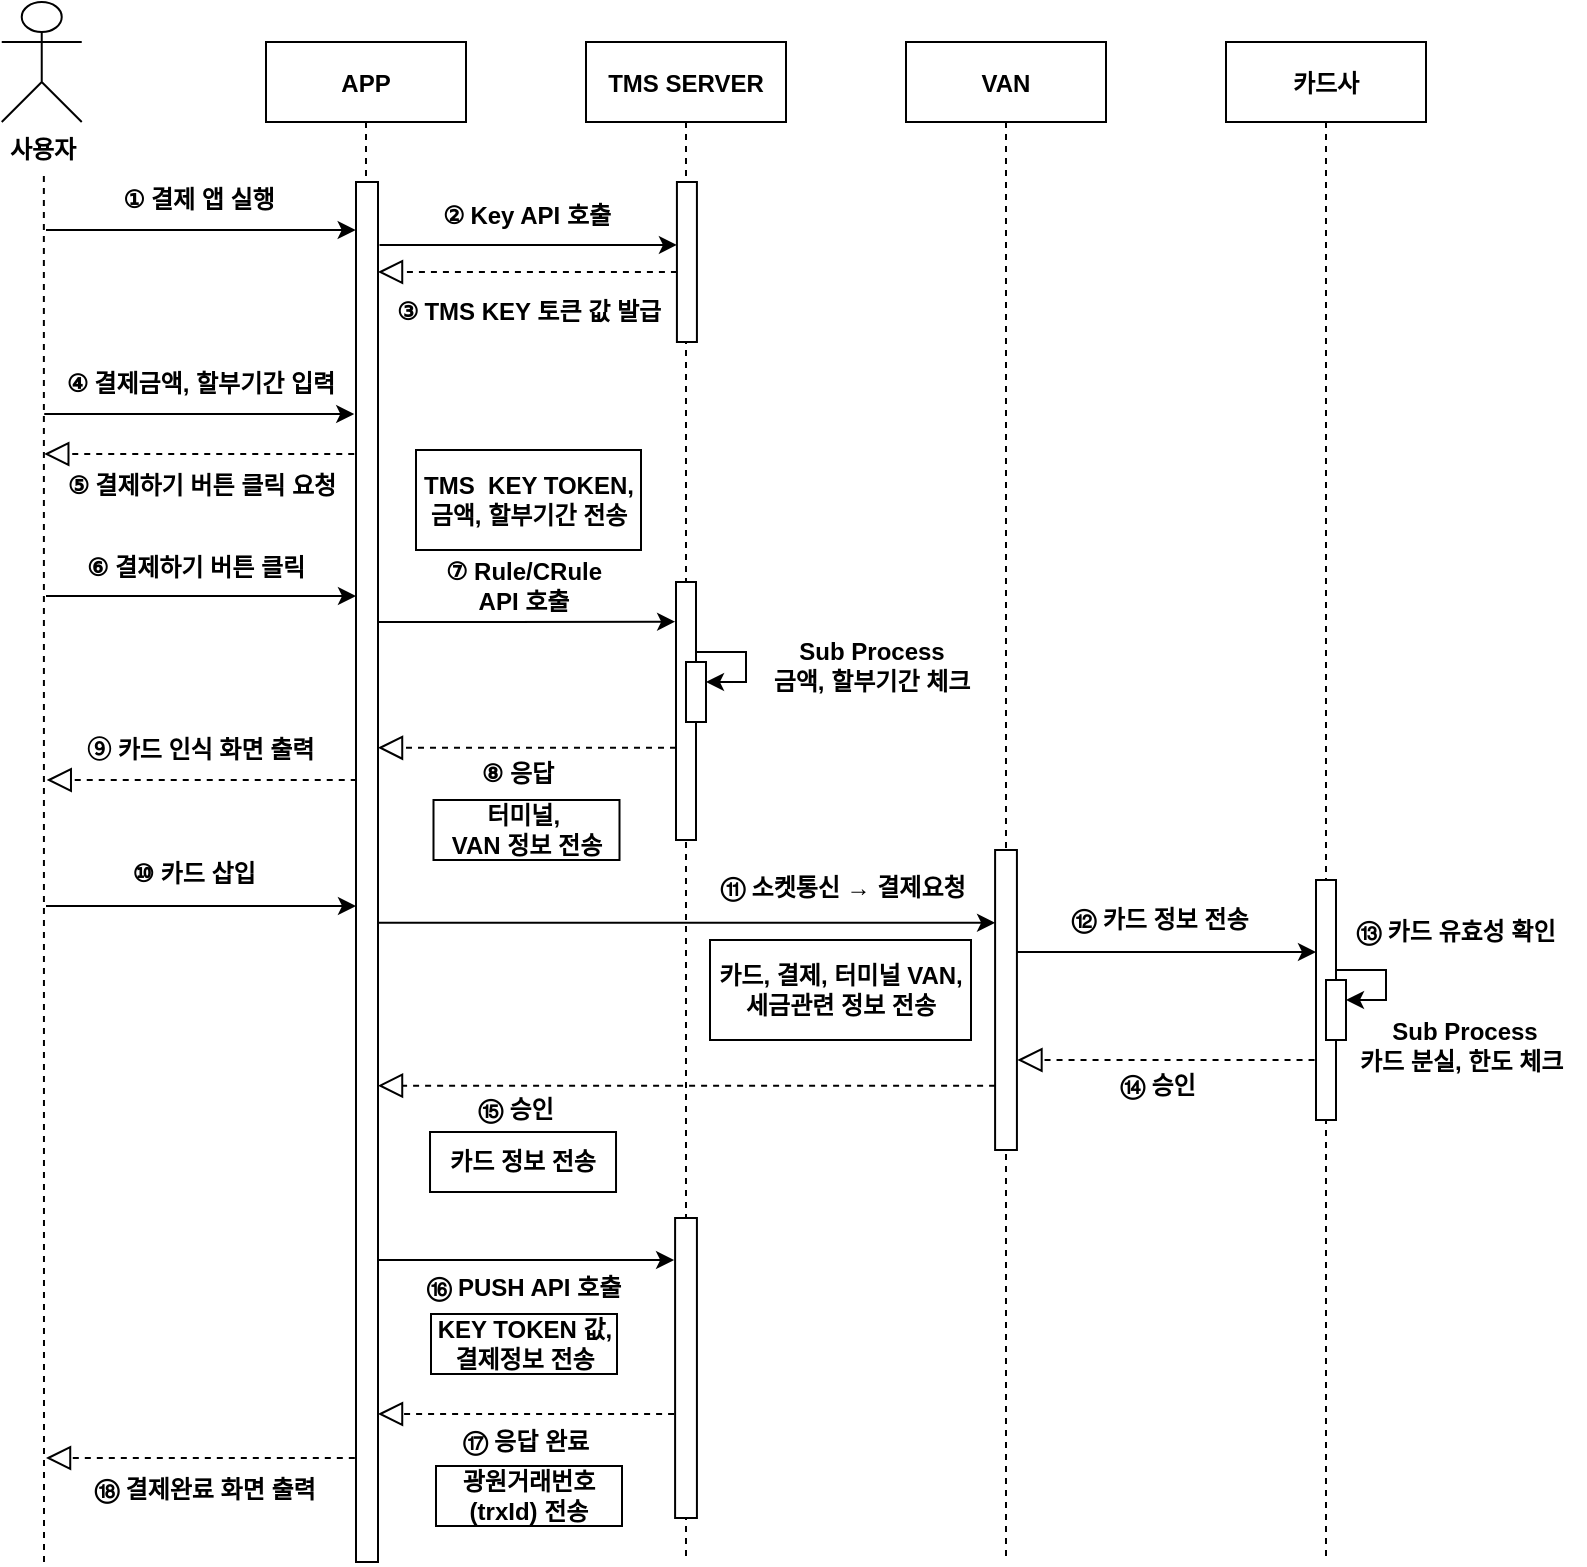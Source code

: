 <mxfile version="13.9.6" type="github">
  <diagram id="kgpKYQtTHZ0yAKxKKP6v" name="Page-1">
    <mxGraphModel dx="1563" dy="586" grid="0" gridSize="10" guides="1" tooltips="1" connect="1" arrows="1" fold="1" page="0" pageScale="1" pageWidth="1100" pageHeight="850" background="#FFFFFF" math="0" shadow="0">
      <root>
        <mxCell id="0" />
        <mxCell id="1" parent="0" />
        <mxCell id="wkqNDu4oZNAe2_1UIhFU-5" value="APP" style="shape=umlLifeline;perimeter=lifelinePerimeter;container=1;collapsible=0;recursiveResize=0;rounded=0;shadow=0;strokeWidth=1;fontSize=12;fontStyle=1" parent="1" vertex="1">
          <mxGeometry x="-130" y="360" width="100" height="760" as="geometry" />
        </mxCell>
        <mxCell id="wkqNDu4oZNAe2_1UIhFU-6" value="" style="points=[];perimeter=orthogonalPerimeter;rounded=0;shadow=0;strokeWidth=1;fontSize=12;fontStyle=1" parent="wkqNDu4oZNAe2_1UIhFU-5" vertex="1">
          <mxGeometry x="45" y="70" width="11" height="690" as="geometry" />
        </mxCell>
        <mxCell id="wkqNDu4oZNAe2_1UIhFU-16" value="VAN" style="shape=umlLifeline;perimeter=lifelinePerimeter;container=1;collapsible=0;recursiveResize=0;rounded=0;shadow=0;strokeWidth=1;fontSize=12;fontStyle=1" parent="1" vertex="1">
          <mxGeometry x="190" y="360" width="100" height="760" as="geometry" />
        </mxCell>
        <mxCell id="Cnj2iCvaiaWYSwRsUYoD-5" value="" style="points=[];perimeter=orthogonalPerimeter;rounded=0;shadow=0;strokeWidth=1;fontSize=12;fontStyle=1" vertex="1" parent="wkqNDu4oZNAe2_1UIhFU-16">
          <mxGeometry x="44.55" y="404" width="10.91" height="150" as="geometry" />
        </mxCell>
        <mxCell id="wkqNDu4oZNAe2_1UIhFU-17" value="TMS SERVER" style="shape=umlLifeline;perimeter=lifelinePerimeter;container=1;collapsible=0;recursiveResize=0;rounded=0;shadow=0;strokeWidth=1;size=40;fontSize=12;fontStyle=1" parent="1" vertex="1">
          <mxGeometry x="30" y="360" width="100" height="760" as="geometry" />
        </mxCell>
        <mxCell id="wkqNDu4oZNAe2_1UIhFU-38" value="" style="edgeStyle=orthogonalEdgeStyle;rounded=0;orthogonalLoop=1;jettySize=auto;html=1;startArrow=none;startFill=0;fontSize=12;fontStyle=1" parent="wkqNDu4oZNAe2_1UIhFU-17" target="wkqNDu4oZNAe2_1UIhFU-33" edge="1">
          <mxGeometry relative="1" as="geometry">
            <mxPoint x="70" y="320" as="targetPoint" />
            <Array as="points">
              <mxPoint x="80" y="305" />
              <mxPoint x="80" y="320" />
            </Array>
            <mxPoint x="50.0" y="305" as="sourcePoint" />
          </mxGeometry>
        </mxCell>
        <mxCell id="Cnj2iCvaiaWYSwRsUYoD-9" value="" style="points=[];perimeter=orthogonalPerimeter;rounded=0;shadow=0;strokeWidth=1;fontSize=12;fontStyle=1" vertex="1" parent="wkqNDu4oZNAe2_1UIhFU-17">
          <mxGeometry x="45" y="270" width="10" height="129" as="geometry" />
        </mxCell>
        <mxCell id="wkqNDu4oZNAe2_1UIhFU-33" value="" style="points=[];perimeter=orthogonalPerimeter;rounded=0;shadow=0;strokeWidth=1;fontSize=12;fontStyle=1" parent="wkqNDu4oZNAe2_1UIhFU-17" vertex="1">
          <mxGeometry x="50" y="310" width="10" height="30" as="geometry" />
        </mxCell>
        <mxCell id="Cnj2iCvaiaWYSwRsUYoD-23" value="" style="points=[];perimeter=orthogonalPerimeter;rounded=0;shadow=0;strokeWidth=1;fontSize=12;fontStyle=1" vertex="1" parent="wkqNDu4oZNAe2_1UIhFU-17">
          <mxGeometry x="44.55" y="588" width="10.91" height="150" as="geometry" />
        </mxCell>
        <mxCell id="Cnj2iCvaiaWYSwRsUYoD-34" value="" style="points=[];perimeter=orthogonalPerimeter;rounded=0;shadow=0;strokeWidth=1;fontSize=12;fontStyle=1" vertex="1" parent="wkqNDu4oZNAe2_1UIhFU-17">
          <mxGeometry x="45.46" y="70" width="10" height="80" as="geometry" />
        </mxCell>
        <mxCell id="wkqNDu4oZNAe2_1UIhFU-18" value="카드사" style="shape=umlLifeline;perimeter=lifelinePerimeter;container=1;collapsible=0;recursiveResize=0;rounded=0;shadow=0;strokeWidth=1;fontSize=12;fontStyle=1" parent="1" vertex="1">
          <mxGeometry x="350" y="360" width="100" height="760" as="geometry" />
        </mxCell>
        <mxCell id="Cnj2iCvaiaWYSwRsUYoD-10" value="" style="edgeStyle=orthogonalEdgeStyle;rounded=0;orthogonalLoop=1;jettySize=auto;html=1;startArrow=none;startFill=0;fontSize=12;fontStyle=1" edge="1" parent="wkqNDu4oZNAe2_1UIhFU-18" target="Cnj2iCvaiaWYSwRsUYoD-12">
          <mxGeometry relative="1" as="geometry">
            <mxPoint x="40" y="119" as="targetPoint" />
            <Array as="points">
              <mxPoint x="80" y="464" />
              <mxPoint x="80" y="479" />
            </Array>
            <mxPoint x="50.0" y="464" as="sourcePoint" />
          </mxGeometry>
        </mxCell>
        <mxCell id="Cnj2iCvaiaWYSwRsUYoD-11" value="" style="points=[];perimeter=orthogonalPerimeter;rounded=0;shadow=0;strokeWidth=1;fontSize=12;fontStyle=1" vertex="1" parent="wkqNDu4oZNAe2_1UIhFU-18">
          <mxGeometry x="45" y="419" width="10" height="120" as="geometry" />
        </mxCell>
        <mxCell id="Cnj2iCvaiaWYSwRsUYoD-12" value="" style="points=[];perimeter=orthogonalPerimeter;rounded=0;shadow=0;strokeWidth=1;fontSize=12;fontStyle=1" vertex="1" parent="wkqNDu4oZNAe2_1UIhFU-18">
          <mxGeometry x="50" y="469" width="10" height="30" as="geometry" />
        </mxCell>
        <mxCell id="wkqNDu4oZNAe2_1UIhFU-19" value="사용자" style="shape=umlActor;verticalLabelPosition=bottom;verticalAlign=top;html=1;outlineConnect=0;fontSize=12;fontStyle=1" parent="1" vertex="1">
          <mxGeometry x="-262.13" y="340" width="40" height="60" as="geometry" />
        </mxCell>
        <mxCell id="wkqNDu4oZNAe2_1UIhFU-23" value="" style="endArrow=classic;html=1;fontSize=12;fontStyle=1" parent="1" edge="1">
          <mxGeometry width="50" height="50" relative="1" as="geometry">
            <mxPoint x="-240" y="637" as="sourcePoint" />
            <mxPoint x="-85" y="637" as="targetPoint" />
          </mxGeometry>
        </mxCell>
        <mxCell id="wkqNDu4oZNAe2_1UIhFU-25" value="&lt;font style=&quot;font-size: 12px;&quot;&gt;&lt;span lang=&quot;EN-US&quot; style=&quot;line-height: 125%; font-family: &amp;quot;맑은 고딕&amp;quot;; font-size: 12px;&quot;&gt;⑥&lt;/span&gt;&amp;nbsp;결제하기 버튼 클릭&lt;/font&gt;" style="text;html=1;strokeColor=none;fillColor=none;align=center;verticalAlign=middle;whiteSpace=wrap;rounded=0;fontSize=12;fontStyle=1" parent="1" vertex="1">
          <mxGeometry x="-226.49" y="606" width="122.13" height="33" as="geometry" />
        </mxCell>
        <mxCell id="wkqNDu4oZNAe2_1UIhFU-35" value="&lt;font style=&quot;font-size: 12px&quot;&gt;&lt;span lang=&quot;EN-US&quot; style=&quot;line-height: 125% ; font-family: &amp;#34;맑은 고딕&amp;#34; ; font-size: 12px&quot;&gt;⑦&lt;/span&gt;&amp;nbsp;Rule/CRule &lt;br&gt;API 호출&lt;/font&gt;" style="text;html=1;strokeColor=none;fillColor=none;align=center;verticalAlign=middle;whiteSpace=wrap;rounded=0;fontSize=12;fontStyle=1" parent="1" vertex="1">
          <mxGeometry x="-60.49" y="622" width="118" height="20" as="geometry" />
        </mxCell>
        <mxCell id="wkqNDu4oZNAe2_1UIhFU-36" value="&lt;span style=&quot;font-size: 12px;&quot;&gt;TMS&amp;nbsp; KEY TOKEN,&lt;br style=&quot;font-size: 12px;&quot;&gt;금액, 할부기간 전송&lt;br style=&quot;font-size: 12px;&quot;&gt;&lt;/span&gt;" style="rounded=0;whiteSpace=wrap;html=1;fontSize=12;fontStyle=1" parent="1" vertex="1">
          <mxGeometry x="-55" y="564" width="112.5" height="50" as="geometry" />
        </mxCell>
        <mxCell id="wkqNDu4oZNAe2_1UIhFU-39" value="" style="startArrow=none;startFill=0;startSize=7;endArrow=block;endFill=0;endSize=10;dashed=1;html=1;fontSize=12;fontStyle=1" parent="1" edge="1">
          <mxGeometry width="100" relative="1" as="geometry">
            <mxPoint x="75" y="712.88" as="sourcePoint" />
            <mxPoint x="-74" y="712.88" as="targetPoint" />
            <Array as="points">
              <mxPoint x="-0.46" y="712.88" />
            </Array>
          </mxGeometry>
        </mxCell>
        <mxCell id="wkqNDu4oZNAe2_1UIhFU-41" value="" style="endArrow=classic;html=1;entryX=-0.043;entryY=0.154;entryDx=0;entryDy=0;entryPerimeter=0;fontSize=12;fontStyle=1" parent="1" edge="1" target="Cnj2iCvaiaWYSwRsUYoD-9">
          <mxGeometry width="50" height="50" relative="1" as="geometry">
            <mxPoint x="-74" y="650.02" as="sourcePoint" />
            <mxPoint x="72" y="650" as="targetPoint" />
          </mxGeometry>
        </mxCell>
        <mxCell id="wkqNDu4oZNAe2_1UIhFU-42" value="&lt;font style=&quot;font-size: 12px;&quot;&gt;&lt;span lang=&quot;EN-US&quot; style=&quot;line-height: 125%; font-family: &amp;quot;맑은 고딕&amp;quot;; font-size: 12px;&quot;&gt;⑧&lt;/span&gt;&amp;nbsp;응답&lt;br style=&quot;font-size: 12px;&quot;&gt;&lt;/font&gt;" style="text;html=1;strokeColor=none;fillColor=none;align=center;verticalAlign=middle;whiteSpace=wrap;rounded=0;fontSize=12;fontStyle=1" parent="1" vertex="1">
          <mxGeometry x="-63" y="716" width="118" height="20" as="geometry" />
        </mxCell>
        <mxCell id="wkqNDu4oZNAe2_1UIhFU-43" value="" style="startArrow=none;startFill=0;startSize=7;endArrow=block;endFill=0;endSize=10;dashed=1;html=1;fontSize=12;fontStyle=1" parent="1" edge="1">
          <mxGeometry width="100" relative="1" as="geometry">
            <mxPoint x="-84.63" y="729" as="sourcePoint" />
            <mxPoint x="-239.63" y="729" as="targetPoint" />
            <Array as="points">
              <mxPoint x="-155.13" y="729" />
            </Array>
          </mxGeometry>
        </mxCell>
        <mxCell id="wkqNDu4oZNAe2_1UIhFU-44" value="&lt;font style=&quot;font-size: 12px;&quot;&gt;⑨ 카드 인식 화면 출력&amp;nbsp;&lt;/font&gt;" style="text;html=1;strokeColor=none;fillColor=none;align=center;verticalAlign=middle;whiteSpace=wrap;rounded=0;fontSize=12;fontStyle=1" parent="1" vertex="1">
          <mxGeometry x="-226.49" y="704" width="129.76" height="20" as="geometry" />
        </mxCell>
        <mxCell id="wkqNDu4oZNAe2_1UIhFU-45" value="&lt;span style=&quot;font-size: 12px;&quot;&gt;Sub Process&lt;br style=&quot;font-size: 12px;&quot;&gt;금액, 할부기간 체크&lt;br style=&quot;font-size: 12px;&quot;&gt;&lt;/span&gt;" style="text;html=1;strokeColor=none;fillColor=none;align=center;verticalAlign=middle;whiteSpace=wrap;rounded=0;fontSize=12;fontStyle=1" parent="1" vertex="1">
          <mxGeometry x="114" y="662" width="118" height="20" as="geometry" />
        </mxCell>
        <mxCell id="Cnj2iCvaiaWYSwRsUYoD-1" value="" style="endArrow=classic;html=1;fontSize=12;fontStyle=1" edge="1" parent="1">
          <mxGeometry width="50" height="50" relative="1" as="geometry">
            <mxPoint x="-240" y="792" as="sourcePoint" />
            <mxPoint x="-85.0" y="792" as="targetPoint" />
          </mxGeometry>
        </mxCell>
        <mxCell id="Cnj2iCvaiaWYSwRsUYoD-2" value="&lt;font style=&quot;font-size: 12px;&quot;&gt;&lt;span lang=&quot;EN-US&quot; style=&quot;line-height: 125%; font-family: &amp;quot;맑은 고딕&amp;quot;; font-size: 12px;&quot;&gt;⑩&lt;/span&gt;&amp;nbsp;카드 삽입&lt;/font&gt;" style="text;html=1;strokeColor=none;fillColor=none;align=center;verticalAlign=middle;whiteSpace=wrap;rounded=0;fontSize=12;fontStyle=1" vertex="1" parent="1">
          <mxGeometry x="-211.5" y="766" width="90" height="20" as="geometry" />
        </mxCell>
        <mxCell id="Cnj2iCvaiaWYSwRsUYoD-6" value="" style="endArrow=classic;html=1;fontSize=12;fontStyle=1" edge="1" parent="1">
          <mxGeometry width="50" height="50" relative="1" as="geometry">
            <mxPoint x="-74" y="800.4" as="sourcePoint" />
            <mxPoint x="234.55" y="800.4" as="targetPoint" />
          </mxGeometry>
        </mxCell>
        <mxCell id="Cnj2iCvaiaWYSwRsUYoD-7" value="&lt;font style=&quot;font-size: 12px;&quot;&gt;&lt;span lang=&quot;EN-US&quot; style=&quot;line-height: 125%; font-family: &amp;quot;맑은 고딕&amp;quot;; font-size: 12px;&quot;&gt;⑪&lt;/span&gt;&amp;nbsp;소켓통신 → 결제요청&lt;/font&gt;" style="text;html=1;strokeColor=none;fillColor=none;align=center;verticalAlign=middle;whiteSpace=wrap;rounded=0;fontSize=12;fontStyle=1" vertex="1" parent="1">
          <mxGeometry x="91" y="773" width="135" height="20" as="geometry" />
        </mxCell>
        <mxCell id="Cnj2iCvaiaWYSwRsUYoD-8" value="&lt;span style=&quot;font-size: 12px;&quot;&gt;카드, 결제, 터미널 VAN, 세금관련 정보 전송&lt;br style=&quot;font-size: 12px;&quot;&gt;&lt;/span&gt;" style="rounded=0;whiteSpace=wrap;html=1;fontSize=12;fontStyle=1" vertex="1" parent="1">
          <mxGeometry x="92" y="809" width="130.5" height="50" as="geometry" />
        </mxCell>
        <mxCell id="Cnj2iCvaiaWYSwRsUYoD-13" value="" style="endArrow=classic;html=1;fontSize=12;fontStyle=1" edge="1" parent="1" target="Cnj2iCvaiaWYSwRsUYoD-11">
          <mxGeometry width="50" height="50" relative="1" as="geometry">
            <mxPoint x="245.46" y="815" as="sourcePoint" />
            <mxPoint x="392.96" y="815" as="targetPoint" />
          </mxGeometry>
        </mxCell>
        <mxCell id="Cnj2iCvaiaWYSwRsUYoD-14" value="&lt;font style=&quot;font-size: 12px;&quot;&gt;&lt;span lang=&quot;EN-US&quot; style=&quot;line-height: 125%; font-family: &amp;quot;맑은 고딕&amp;quot;; font-size: 12px;&quot;&gt;⑫&lt;/span&gt;&amp;nbsp;카드 정보 전송&lt;/font&gt;" style="text;html=1;strokeColor=none;fillColor=none;align=center;verticalAlign=middle;whiteSpace=wrap;rounded=0;fontSize=12;fontStyle=1" vertex="1" parent="1">
          <mxGeometry x="257" y="789" width="120" height="20" as="geometry" />
        </mxCell>
        <mxCell id="Cnj2iCvaiaWYSwRsUYoD-15" value="&lt;font style=&quot;font-size: 12px;&quot;&gt;&lt;span lang=&quot;EN-US&quot; style=&quot;line-height: 125%; font-family: &amp;quot;맑은 고딕&amp;quot;; font-size: 12px;&quot;&gt;⑬&lt;/span&gt;&amp;nbsp;카드 유효성 확인&lt;/font&gt;&lt;span style=&quot;font-size: 12px;&quot;&gt;&lt;br style=&quot;font-size: 12px;&quot;&gt;&lt;/span&gt;" style="text;html=1;strokeColor=none;fillColor=none;align=center;verticalAlign=middle;whiteSpace=wrap;rounded=0;fontSize=12;fontStyle=1" vertex="1" parent="1">
          <mxGeometry x="405" y="795" width="120" height="20" as="geometry" />
        </mxCell>
        <mxCell id="Cnj2iCvaiaWYSwRsUYoD-16" value="&lt;font style=&quot;font-size: 12px;&quot;&gt;&lt;span lang=&quot;EN-US&quot; style=&quot;line-height: 125%; font-family: &amp;quot;맑은 고딕&amp;quot;; font-size: 12px;&quot;&gt;⑭&lt;/span&gt;&amp;nbsp;승인&lt;/font&gt;" style="text;html=1;strokeColor=none;fillColor=none;align=center;verticalAlign=middle;whiteSpace=wrap;rounded=0;fontSize=12;fontStyle=1" vertex="1" parent="1">
          <mxGeometry x="256" y="872" width="120" height="20" as="geometry" />
        </mxCell>
        <mxCell id="Cnj2iCvaiaWYSwRsUYoD-19" value="" style="startArrow=none;startFill=0;startSize=7;endArrow=block;endFill=0;endSize=10;dashed=1;html=1;fontSize=12;fontStyle=1" edge="1" parent="1">
          <mxGeometry width="100" relative="1" as="geometry">
            <mxPoint x="394.27" y="869.0" as="sourcePoint" />
            <mxPoint x="245.72" y="869.0" as="targetPoint" />
            <Array as="points">
              <mxPoint x="318.81" y="869" />
            </Array>
          </mxGeometry>
        </mxCell>
        <mxCell id="Cnj2iCvaiaWYSwRsUYoD-20" value="" style="startArrow=none;startFill=0;startSize=7;endArrow=block;endFill=0;endSize=10;dashed=1;html=1;fontSize=12;fontStyle=1" edge="1" parent="1">
          <mxGeometry width="100" relative="1" as="geometry">
            <mxPoint x="234.55" y="881.86" as="sourcePoint" />
            <mxPoint x="-74" y="881.86" as="targetPoint" />
            <Array as="points">
              <mxPoint x="152.81" y="881.86" />
            </Array>
          </mxGeometry>
        </mxCell>
        <mxCell id="Cnj2iCvaiaWYSwRsUYoD-21" value="&lt;font style=&quot;font-size: 12px;&quot;&gt;&lt;span lang=&quot;EN-US&quot; style=&quot;line-height: 125%; font-family: &amp;quot;맑은 고딕&amp;quot;; font-size: 12px;&quot;&gt;⑮&lt;/span&gt;&amp;nbsp;승인&lt;/font&gt;" style="text;html=1;strokeColor=none;fillColor=none;align=center;verticalAlign=middle;whiteSpace=wrap;rounded=0;fontSize=12;fontStyle=1" vertex="1" parent="1">
          <mxGeometry x="-65.49" y="884" width="120" height="20" as="geometry" />
        </mxCell>
        <mxCell id="Cnj2iCvaiaWYSwRsUYoD-22" value="&lt;span style=&quot;font-size: 12px;&quot;&gt;카드 정보 전송&lt;br style=&quot;font-size: 12px;&quot;&gt;&lt;/span&gt;" style="rounded=0;whiteSpace=wrap;html=1;fontSize=12;fontStyle=1" vertex="1" parent="1">
          <mxGeometry x="-47.99" y="905" width="93" height="30" as="geometry" />
        </mxCell>
        <mxCell id="Cnj2iCvaiaWYSwRsUYoD-24" value="" style="endArrow=classic;html=1;entryX=-0.046;entryY=0.14;entryDx=0;entryDy=0;entryPerimeter=0;fontSize=12;fontStyle=1" edge="1" parent="1" target="Cnj2iCvaiaWYSwRsUYoD-23">
          <mxGeometry width="50" height="50" relative="1" as="geometry">
            <mxPoint x="-74" y="969" as="sourcePoint" />
            <mxPoint x="70" y="969" as="targetPoint" />
          </mxGeometry>
        </mxCell>
        <mxCell id="Cnj2iCvaiaWYSwRsUYoD-25" value="&lt;font style=&quot;font-size: 12px;&quot;&gt;&lt;span lang=&quot;EN-US&quot; style=&quot;line-height: 125%; font-size: 12px;&quot;&gt;⑯&lt;/span&gt;&amp;nbsp;PUSH API 호출&lt;/font&gt;" style="text;html=1;strokeColor=none;fillColor=none;align=center;verticalAlign=middle;whiteSpace=wrap;rounded=0;fontSize=12;fontStyle=1" vertex="1" parent="1">
          <mxGeometry x="-55" y="973" width="108.25" height="20" as="geometry" />
        </mxCell>
        <mxCell id="Cnj2iCvaiaWYSwRsUYoD-27" value="&lt;font style=&quot;font-size: 12px;&quot;&gt;&lt;span lang=&quot;EN-US&quot; style=&quot;line-height: 125%; font-size: 12px;&quot;&gt;⑰&lt;/span&gt;&amp;nbsp;응답 완료&lt;/font&gt;" style="text;html=1;strokeColor=none;fillColor=none;align=center;verticalAlign=middle;whiteSpace=wrap;rounded=0;fontSize=12;fontStyle=1" vertex="1" parent="1">
          <mxGeometry x="-60.49" y="1050" width="120" height="20" as="geometry" />
        </mxCell>
        <mxCell id="Cnj2iCvaiaWYSwRsUYoD-28" value="" style="startArrow=none;startFill=0;startSize=7;endArrow=block;endFill=0;endSize=10;dashed=1;html=1;exitX=-0.046;exitY=0.867;exitDx=0;exitDy=0;exitPerimeter=0;fontSize=12;fontStyle=1" edge="1" parent="1">
          <mxGeometry width="100" relative="1" as="geometry">
            <mxPoint x="74.048" y="1046.05" as="sourcePoint" />
            <mxPoint x="-74" y="1046" as="targetPoint" />
            <Array as="points">
              <mxPoint x="2.32" y="1046" />
            </Array>
          </mxGeometry>
        </mxCell>
        <mxCell id="Cnj2iCvaiaWYSwRsUYoD-29" value="&lt;span style=&quot;font-size: 12px;&quot;&gt;광원거래번호&lt;br style=&quot;font-size: 12px;&quot;&gt;(trxId) 전송&lt;br style=&quot;font-size: 12px;&quot;&gt;&lt;/span&gt;" style="rounded=0;whiteSpace=wrap;html=1;fontSize=12;fontStyle=1" vertex="1" parent="1">
          <mxGeometry x="-45" y="1072" width="93" height="30" as="geometry" />
        </mxCell>
        <mxCell id="Cnj2iCvaiaWYSwRsUYoD-30" value="&lt;font style=&quot;font-size: 12px;&quot;&gt;&lt;span lang=&quot;EN-US&quot; style=&quot;line-height: 125%; font-size: 12px;&quot;&gt;⑱&amp;nbsp;&lt;/span&gt;결제완료 화면 출력&lt;/font&gt;" style="text;html=1;strokeColor=none;fillColor=none;align=center;verticalAlign=middle;whiteSpace=wrap;rounded=0;fontSize=12;fontStyle=1" vertex="1" parent="1">
          <mxGeometry x="-225.83" y="1074" width="131.13" height="20" as="geometry" />
        </mxCell>
        <mxCell id="Cnj2iCvaiaWYSwRsUYoD-31" value="" style="startArrow=none;startFill=0;startSize=7;endArrow=block;endFill=0;endSize=10;dashed=1;html=1;exitX=-0.046;exitY=0.867;exitDx=0;exitDy=0;exitPerimeter=0;fontSize=12;fontStyle=1" edge="1" parent="1">
          <mxGeometry width="100" relative="1" as="geometry">
            <mxPoint x="-85.592" y="1068.05" as="sourcePoint" />
            <mxPoint x="-240" y="1068" as="targetPoint" />
            <Array as="points">
              <mxPoint x="-157.32" y="1068" />
            </Array>
          </mxGeometry>
        </mxCell>
        <mxCell id="Cnj2iCvaiaWYSwRsUYoD-39" value="&lt;span style=&quot;font-size: 12px;&quot;&gt;KEY TOKEN 값, &lt;br style=&quot;font-size: 12px;&quot;&gt;결제정보 전송&lt;/span&gt;&lt;span style=&quot;font-size: 12px;&quot;&gt;&lt;br style=&quot;font-size: 12px;&quot;&gt;&lt;/span&gt;" style="rounded=0;whiteSpace=wrap;html=1;fontSize=12;fontStyle=1" vertex="1" parent="1">
          <mxGeometry x="-47.5" y="996" width="93" height="30" as="geometry" />
        </mxCell>
        <mxCell id="Cnj2iCvaiaWYSwRsUYoD-42" value="" style="startArrow=none;startFill=0;startSize=7;endArrow=block;endFill=0;endSize=10;dashed=1;html=1;fontSize=12;fontStyle=1" edge="1" parent="1" target="wkqNDu4oZNAe2_1UIhFU-6">
          <mxGeometry width="100" relative="1" as="geometry">
            <mxPoint x="75.46" y="475" as="sourcePoint" />
            <mxPoint x="-73" y="475" as="targetPoint" />
            <Array as="points" />
          </mxGeometry>
        </mxCell>
        <mxCell id="Cnj2iCvaiaWYSwRsUYoD-44" value="" style="endArrow=classic;html=1;exitX=1.069;exitY=0.039;exitDx=0;exitDy=0;exitPerimeter=0;fontSize=12;fontStyle=1" edge="1" parent="1">
          <mxGeometry width="50" height="50" relative="1" as="geometry">
            <mxPoint x="-73.241" y="461.47" as="sourcePoint" />
            <mxPoint x="75.46" y="461.47" as="targetPoint" />
          </mxGeometry>
        </mxCell>
        <mxCell id="Cnj2iCvaiaWYSwRsUYoD-45" value="&lt;font style=&quot;font-size: 12px;&quot;&gt;&lt;span lang=&quot;EN-US&quot; style=&quot;line-height: 125%; font-family: &amp;quot;맑은 고딕&amp;quot;; font-size: 12px;&quot;&gt;③&amp;nbsp;&lt;/span&gt;TMS KEY 토큰 값 발급&lt;/font&gt;" style="text;html=1;strokeColor=none;fillColor=none;align=center;verticalAlign=middle;whiteSpace=wrap;rounded=0;fontSize=12;fontStyle=1" vertex="1" parent="1">
          <mxGeometry x="-71.03" y="485" width="145.06" height="20" as="geometry" />
        </mxCell>
        <mxCell id="Cnj2iCvaiaWYSwRsUYoD-56" value="&lt;font style=&quot;font-size: 12px;&quot;&gt;&lt;span lang=&quot;EN-US&quot; style=&quot;line-height: 125%; font-family: &amp;quot;맑은 고딕&amp;quot;; font-size: 12px;&quot;&gt;④&amp;nbsp;&lt;/span&gt;결제금액, 할부기간 입력&lt;/font&gt;" style="text;html=1;strokeColor=none;fillColor=none;align=center;verticalAlign=middle;whiteSpace=wrap;rounded=0;fontSize=12;fontStyle=1" vertex="1" parent="1">
          <mxGeometry x="-238.47" y="521" width="150.69" height="20" as="geometry" />
        </mxCell>
        <mxCell id="Cnj2iCvaiaWYSwRsUYoD-57" value="&lt;font style=&quot;font-size: 12px;&quot;&gt;&lt;span lang=&quot;EN-US&quot; style=&quot;line-height: 125%; font-family: &amp;quot;맑은 고딕&amp;quot;; font-size: 12px;&quot;&gt;②&amp;nbsp;&lt;/span&gt;Key API 호출&lt;/font&gt;" style="text;html=1;strokeColor=none;fillColor=none;align=center;verticalAlign=middle;whiteSpace=wrap;rounded=0;fontSize=12;fontStyle=1" vertex="1" parent="1">
          <mxGeometry x="-56.12" y="437" width="112.75" height="20" as="geometry" />
        </mxCell>
        <mxCell id="Cnj2iCvaiaWYSwRsUYoD-58" value="" style="startArrow=none;startFill=0;startSize=7;endArrow=block;endFill=0;endSize=10;dashed=1;html=1;fontSize=12;fontStyle=1" edge="1" parent="1">
          <mxGeometry width="100" relative="1" as="geometry">
            <mxPoint x="-85.88" y="566" as="sourcePoint" />
            <mxPoint x="-240.88" y="566" as="targetPoint" />
            <Array as="points">
              <mxPoint x="-156.38" y="566" />
            </Array>
          </mxGeometry>
        </mxCell>
        <mxCell id="Cnj2iCvaiaWYSwRsUYoD-60" value="" style="endArrow=none;dashed=1;html=1;fontSize=12;fontStyle=1" edge="1" parent="1">
          <mxGeometry width="50" height="50" relative="1" as="geometry">
            <mxPoint x="-241" y="1120" as="sourcePoint" />
            <mxPoint x="-241.07" y="425" as="targetPoint" />
          </mxGeometry>
        </mxCell>
        <mxCell id="Cnj2iCvaiaWYSwRsUYoD-64" value="" style="endArrow=classic;html=1;fontSize=12;fontStyle=1" edge="1" parent="1">
          <mxGeometry width="50" height="50" relative="1" as="geometry">
            <mxPoint x="-240.88" y="546" as="sourcePoint" />
            <mxPoint x="-85.88" y="546" as="targetPoint" />
          </mxGeometry>
        </mxCell>
        <mxCell id="Cnj2iCvaiaWYSwRsUYoD-65" value="&lt;font style=&quot;font-size: 12px;&quot;&gt;&lt;span lang=&quot;EN-US&quot; style=&quot;line-height: 125%; font-family: &amp;quot;맑은 고딕&amp;quot;; font-size: 12px;&quot;&gt;①&amp;nbsp;&lt;/span&gt;결제 앱 실행&lt;/font&gt;" style="text;html=1;strokeColor=none;fillColor=none;align=center;verticalAlign=middle;whiteSpace=wrap;rounded=0;fontSize=12;fontStyle=1" vertex="1" parent="1">
          <mxGeometry x="-219.76" y="429" width="112.75" height="20" as="geometry" />
        </mxCell>
        <mxCell id="Cnj2iCvaiaWYSwRsUYoD-66" value="" style="endArrow=classic;html=1;fontSize=12;fontStyle=1" edge="1" parent="1">
          <mxGeometry width="50" height="50" relative="1" as="geometry">
            <mxPoint x="-240" y="454" as="sourcePoint" />
            <mxPoint x="-85.15" y="454" as="targetPoint" />
          </mxGeometry>
        </mxCell>
        <mxCell id="Cnj2iCvaiaWYSwRsUYoD-67" value="&lt;font style=&quot;font-size: 12px;&quot;&gt;&lt;span lang=&quot;EN-US&quot; style=&quot;line-height: 125%; font-family: &amp;quot;맑은 고딕&amp;quot;; font-size: 12px;&quot;&gt;⑤&amp;nbsp;&lt;/span&gt;결제하기 버튼 클릭 요청&lt;/font&gt;" style="text;html=1;strokeColor=none;fillColor=none;align=center;verticalAlign=middle;whiteSpace=wrap;rounded=0;fontSize=12;fontStyle=1" vertex="1" parent="1">
          <mxGeometry x="-237.95" y="572" width="151.63" height="20" as="geometry" />
        </mxCell>
        <mxCell id="Cnj2iCvaiaWYSwRsUYoD-69" value="&lt;span style=&quot;font-size: 12px;&quot;&gt;Sub Process&lt;br style=&quot;font-size: 12px;&quot;&gt;카드 분실, 한도 체크&amp;nbsp;&lt;br style=&quot;font-size: 12px;&quot;&gt;&lt;/span&gt;" style="text;html=1;strokeColor=none;fillColor=none;align=center;verticalAlign=middle;whiteSpace=wrap;rounded=0;fontSize=12;fontStyle=1" vertex="1" parent="1">
          <mxGeometry x="410" y="852" width="119" height="20" as="geometry" />
        </mxCell>
        <mxCell id="Cnj2iCvaiaWYSwRsUYoD-71" value="&lt;span style=&quot;font-size: 12px;&quot;&gt;터미널,&amp;nbsp;&lt;/span&gt;&lt;br style=&quot;font-size: 12px;&quot;&gt;&lt;span style=&quot;font-size: 12px;&quot;&gt;VAN 정보 전송&lt;/span&gt;&lt;span style=&quot;font-size: 12px;&quot;&gt;&lt;br style=&quot;font-size: 12px;&quot;&gt;&lt;/span&gt;" style="rounded=0;whiteSpace=wrap;html=1;fontSize=12;fontStyle=1" vertex="1" parent="1">
          <mxGeometry x="-46.25" y="739" width="93" height="30" as="geometry" />
        </mxCell>
      </root>
    </mxGraphModel>
  </diagram>
</mxfile>
